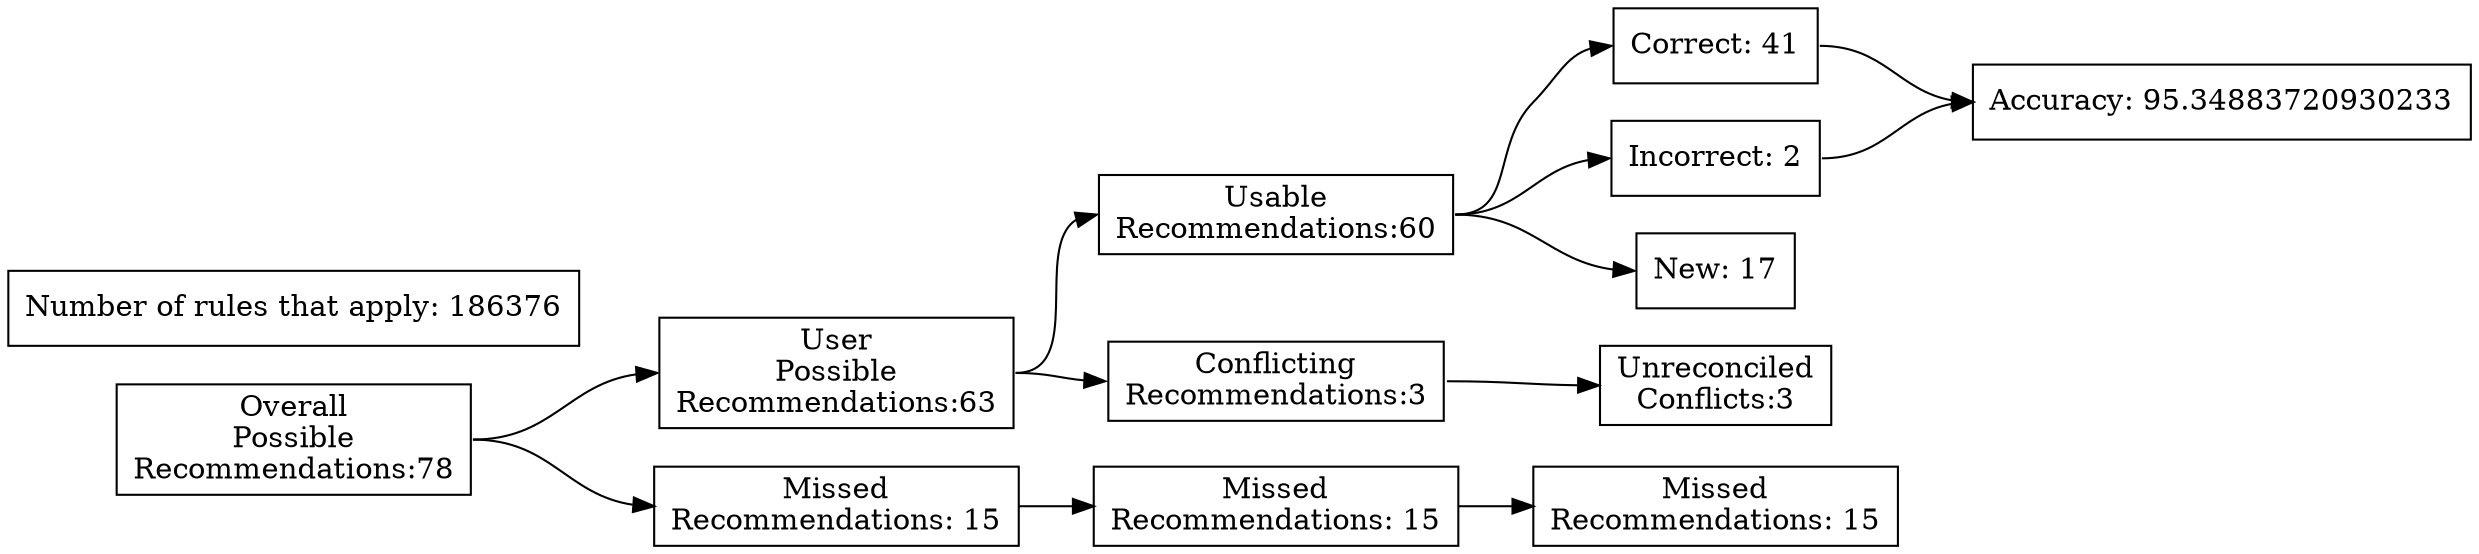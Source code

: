 digraph {
	graph [rankdir=LR]
	node [pos=r shape=box]
	edge [headport=w tailport=e]
		A [label="Overall
Possible
Recommendations:78"]
		B [label="User
Possible
Recommendations:63"]
		C [label="Missed
Recommendations: 15"]
		D [label="Usable
Recommendations:60"]
		E [label="Conflicting
Recommendations:3"]
		J [label="Missed
Recommendations: 15"]
		M [label="Unreconciled
Conflicts:3"]
		F [label="Correct: 41"]
		G [label="Incorrect: 2"]
		H [label="New: 17"]
		K [label="Missed
Recommendations: 15"]
		I [label="Accuracy: 95.34883720930233"]
		l [label="Number of rules that apply: 186376"]
			A -> B
			A -> C
			B -> D
			B -> E
			D -> F
			D -> G
			D -> H
			F -> I
			G -> I
			C -> J
			J -> K
			E -> M
}